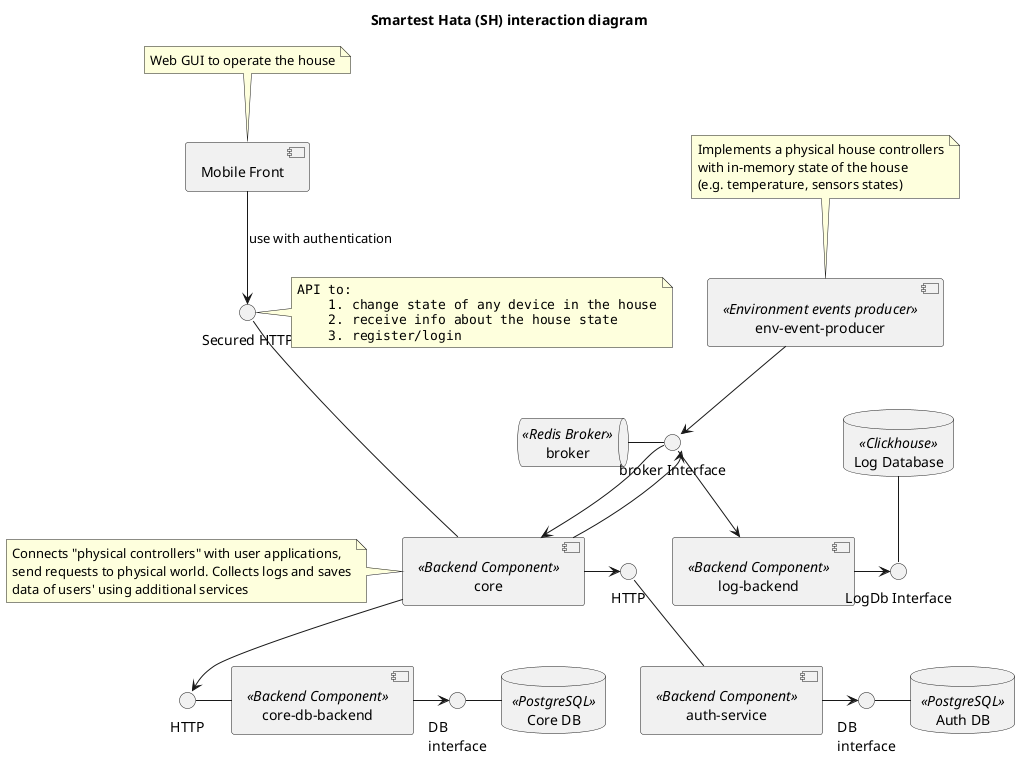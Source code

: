@startuml
title "Smartest Hata (SH) interaction diagram"


component [core] as Core <<Backend Component>>
note left
Connects "physical controllers" with user applications,
send requests to physical world. Collects logs and saves
data of users' using additional services
end note


interface "Secured HTTP" as SecuredMobileBackendHttpInterface
note left
<code>
API to:
    1. change state of any device in the house
    2. receive info about the house state
    3. register/login
</code>
end note

SecuredMobileBackendHttpInterface --- Core

database "Log Database" as LogDB <<Clickhouse>>
interface "LogDb Interface" as LogDbInterface
LogDB -- LogDbInterface

component [log-backend] as LogBackend <<Backend Component>> {

}
LogBackend -> LogDbInterface

component [auth-service] as Auth <<Backend Component>> {

}

queue "broker" as SHBroker <<Redis Broker>>
interface "broker Interface" as BrokerInterface

SHBroker - BrokerInterface

BrokerInterface <-- Core
BrokerInterface --> LogBackend

database "Core DB" as SHDB <<PostgreSQL>>
interface "DB\ninterface" as SHDBInterface
SHDBInterface - SHDB

component [core-db-backend] as CoreDb <<Backend Component>> {

}

interface "HTTP" as AuthHttpInterface
Core -> AuthHttpInterface
AuthHttpInterface -- Auth
database "Auth DB" as AuthDB <<PostgreSQL>>
interface "DB\ninterface" as AuthDBInterface
Auth -> AuthDBInterface
AuthDBInterface - AuthDB

CoreDb -> SHDBInterface
interface "HTTP" as DbBackendHttpInterface
DbBackendHttpInterface - CoreDb
Core --> DbBackendHttpInterface

component [env-event-producer] as envEventProducer <<Environment events producer>>
note top
Implements a physical house controllers
with in-memory state of the house
(e.g. temperature, sensors states)
end note


envEventProducer --> BrokerInterface
BrokerInterface -> Core

component "Mobile Front" as mobileFront
note top
Web GUI to operate the house
end note

mobileFront --> SecuredMobileBackendHttpInterface : use with authentication

@enduml